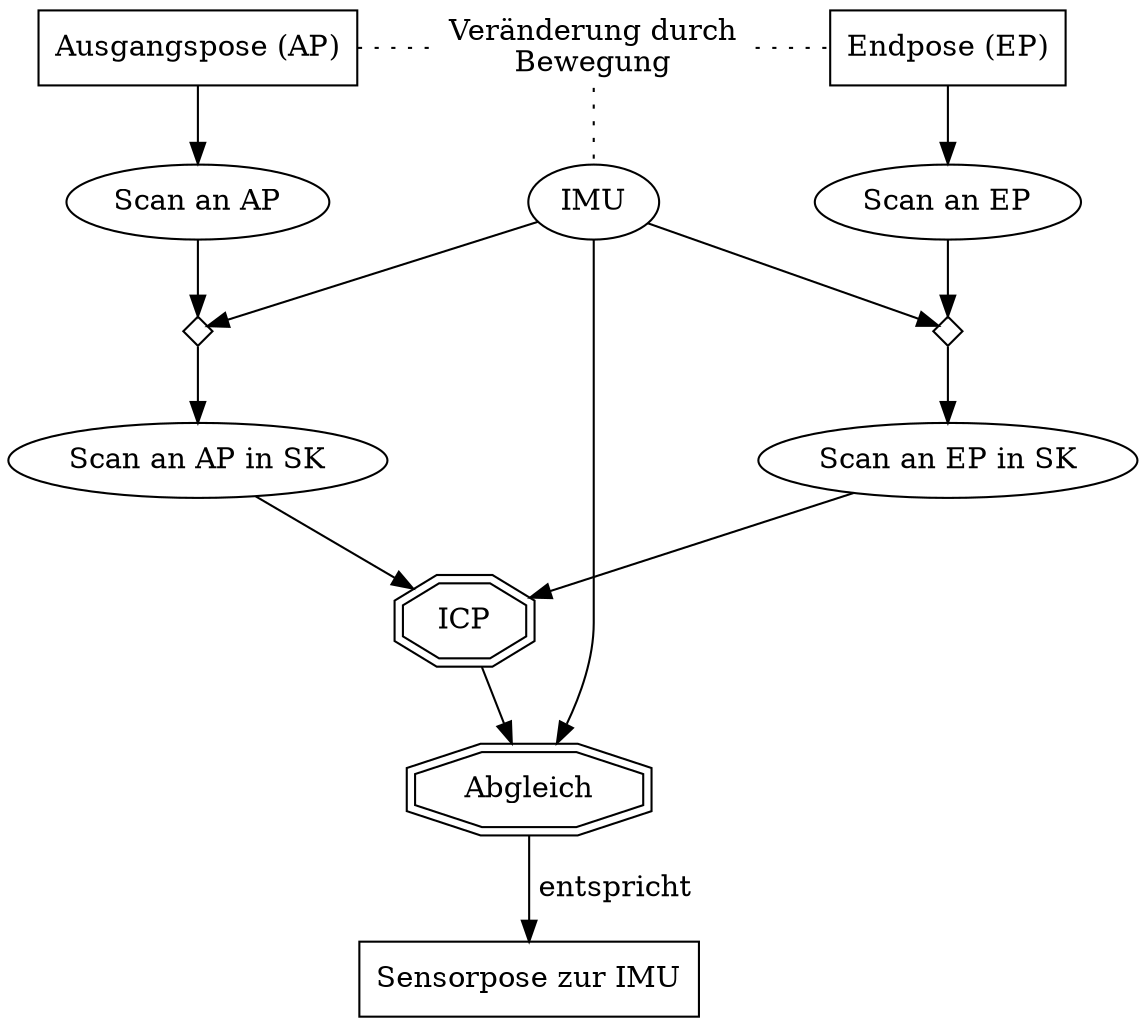 digraph SC {
	Ausgangspose [shape=rectangle, label="Ausgangspose (AP)", group=g1];
	Bewegung [shape=none, label="Veränderung durch\nBewegung" , group=g2];
	Endpose [shape=rectangle, label="Endpose (EP)", group=g3];
	MontagePose [shape=rectangle, label="Sensorpose zur IMU", group=g2];
	ICP [shape=doubleoctagon, label="ICP", group=g2];
	IMU [label="IMU", group=g2];
	Abgleich [shape=doubleoctagon, label="Abgleich", group=g2];

	Scan_AP [label="Scan an AP", group=g1];
	Scan_zu_SK1 [shape=diamond, width=0.2, height=0.2, label="", group=g1];
	Scan_AP_SK [label="Scan an AP in SK", group=g1];
	Scan_EP [label="Scan an EP", group=g3];
	Scan_zu_SK2 [shape=diamond, width=0.2, height=0.2, label="", group=g3];
	Scan_EP_SK [label="Scan an EP in SK", group=g3];

	{
		rank=same;
			Ausgangspose; Endpose; Bewegung;
	}

	{
		rank=same;
			Scan_zu_SK1; Scan_zu_SK2;
	}

	Ausgangspose -> Bewegung [style=dotted, arrowhead=none];
	Bewegung -> Endpose [style=dotted, arrowhead=none];
	Bewegung -> IMU [style=dotted, arrowhead=none];
	Ausgangspose -> Scan_AP;
	Endpose -> Scan_EP;

	Scan_AP -> Scan_zu_SK1 -> Scan_AP_SK -> ICP;
	Scan_EP -> Scan_zu_SK2 -> Scan_EP_SK -> ICP;
	ICP -> Abgleich;

	IMU -> Scan_zu_SK1;
	IMU -> Scan_zu_SK2;
	IMU -> Abgleich;
	
	Abgleich -> MontagePose [label=" entspricht"];
}